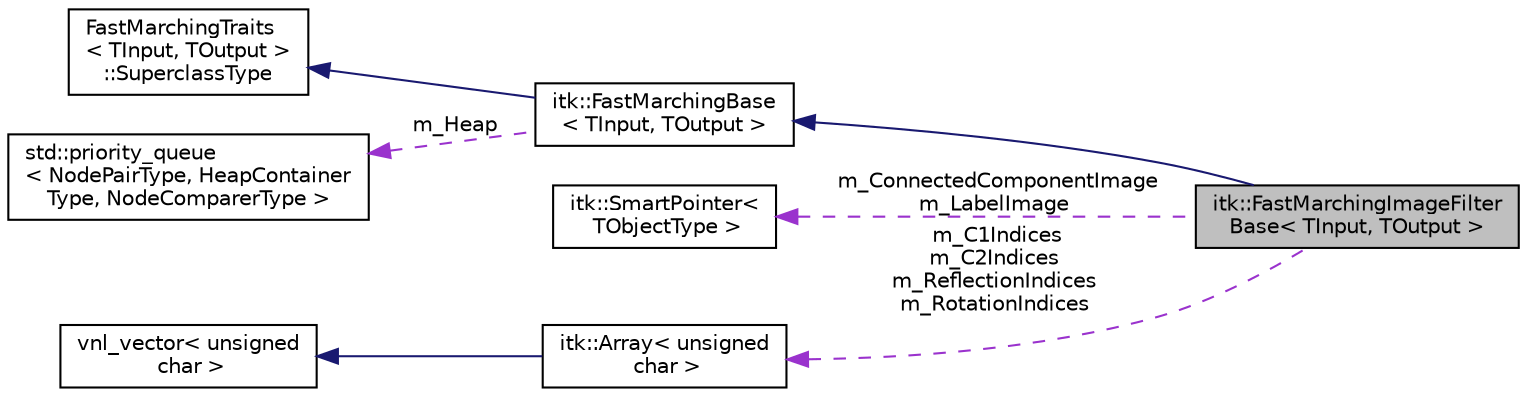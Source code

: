 digraph "itk::FastMarchingImageFilterBase&lt; TInput, TOutput &gt;"
{
 // LATEX_PDF_SIZE
  edge [fontname="Helvetica",fontsize="10",labelfontname="Helvetica",labelfontsize="10"];
  node [fontname="Helvetica",fontsize="10",shape=record];
  rankdir="LR";
  Node1 [label="itk::FastMarchingImageFilter\lBase\< TInput, TOutput \>",height=0.2,width=0.4,color="black", fillcolor="grey75", style="filled", fontcolor="black",tooltip="Apply the Fast Marching method to solve an Eikonal equation on an image."];
  Node2 -> Node1 [dir="back",color="midnightblue",fontsize="10",style="solid",fontname="Helvetica"];
  Node2 [label="itk::FastMarchingBase\l\< TInput, TOutput \>",height=0.2,width=0.4,color="black", fillcolor="white", style="filled",URL="$classitk_1_1FastMarchingBase.html",tooltip="Abstract class to solve an Eikonal based-equation using Fast Marching Method."];
  Node3 -> Node2 [dir="back",color="midnightblue",fontsize="10",style="solid",fontname="Helvetica"];
  Node3 [label="FastMarchingTraits\l\< TInput, TOutput \>\l::SuperclassType",height=0.2,width=0.4,color="black", fillcolor="white", style="filled",tooltip=" "];
  Node4 -> Node2 [dir="back",color="darkorchid3",fontsize="10",style="dashed",label=" m_Heap" ,fontname="Helvetica"];
  Node4 [label="std::priority_queue\l\< NodePairType, HeapContainer\lType, NodeComparerType \>",height=0.2,width=0.4,color="black", fillcolor="white", style="filled",tooltip=" "];
  Node5 -> Node1 [dir="back",color="darkorchid3",fontsize="10",style="dashed",label=" m_ConnectedComponentImage\nm_LabelImage" ,fontname="Helvetica"];
  Node5 [label="itk::SmartPointer\<\l TObjectType \>",height=0.2,width=0.4,color="black", fillcolor="white", style="filled",URL="$classitk_1_1SmartPointer.html",tooltip="Implements transparent reference counting."];
  Node6 -> Node1 [dir="back",color="darkorchid3",fontsize="10",style="dashed",label=" m_C1Indices\nm_C2Indices\nm_ReflectionIndices\nm_RotationIndices" ,fontname="Helvetica"];
  Node6 [label="itk::Array\< unsigned\l char \>",height=0.2,width=0.4,color="black", fillcolor="white", style="filled",URL="$classitk_1_1Array.html",tooltip=" "];
  Node7 -> Node6 [dir="back",color="midnightblue",fontsize="10",style="solid",fontname="Helvetica"];
  Node7 [label="vnl_vector\< unsigned\l char \>",height=0.2,width=0.4,color="black", fillcolor="white", style="filled",tooltip=" "];
}
